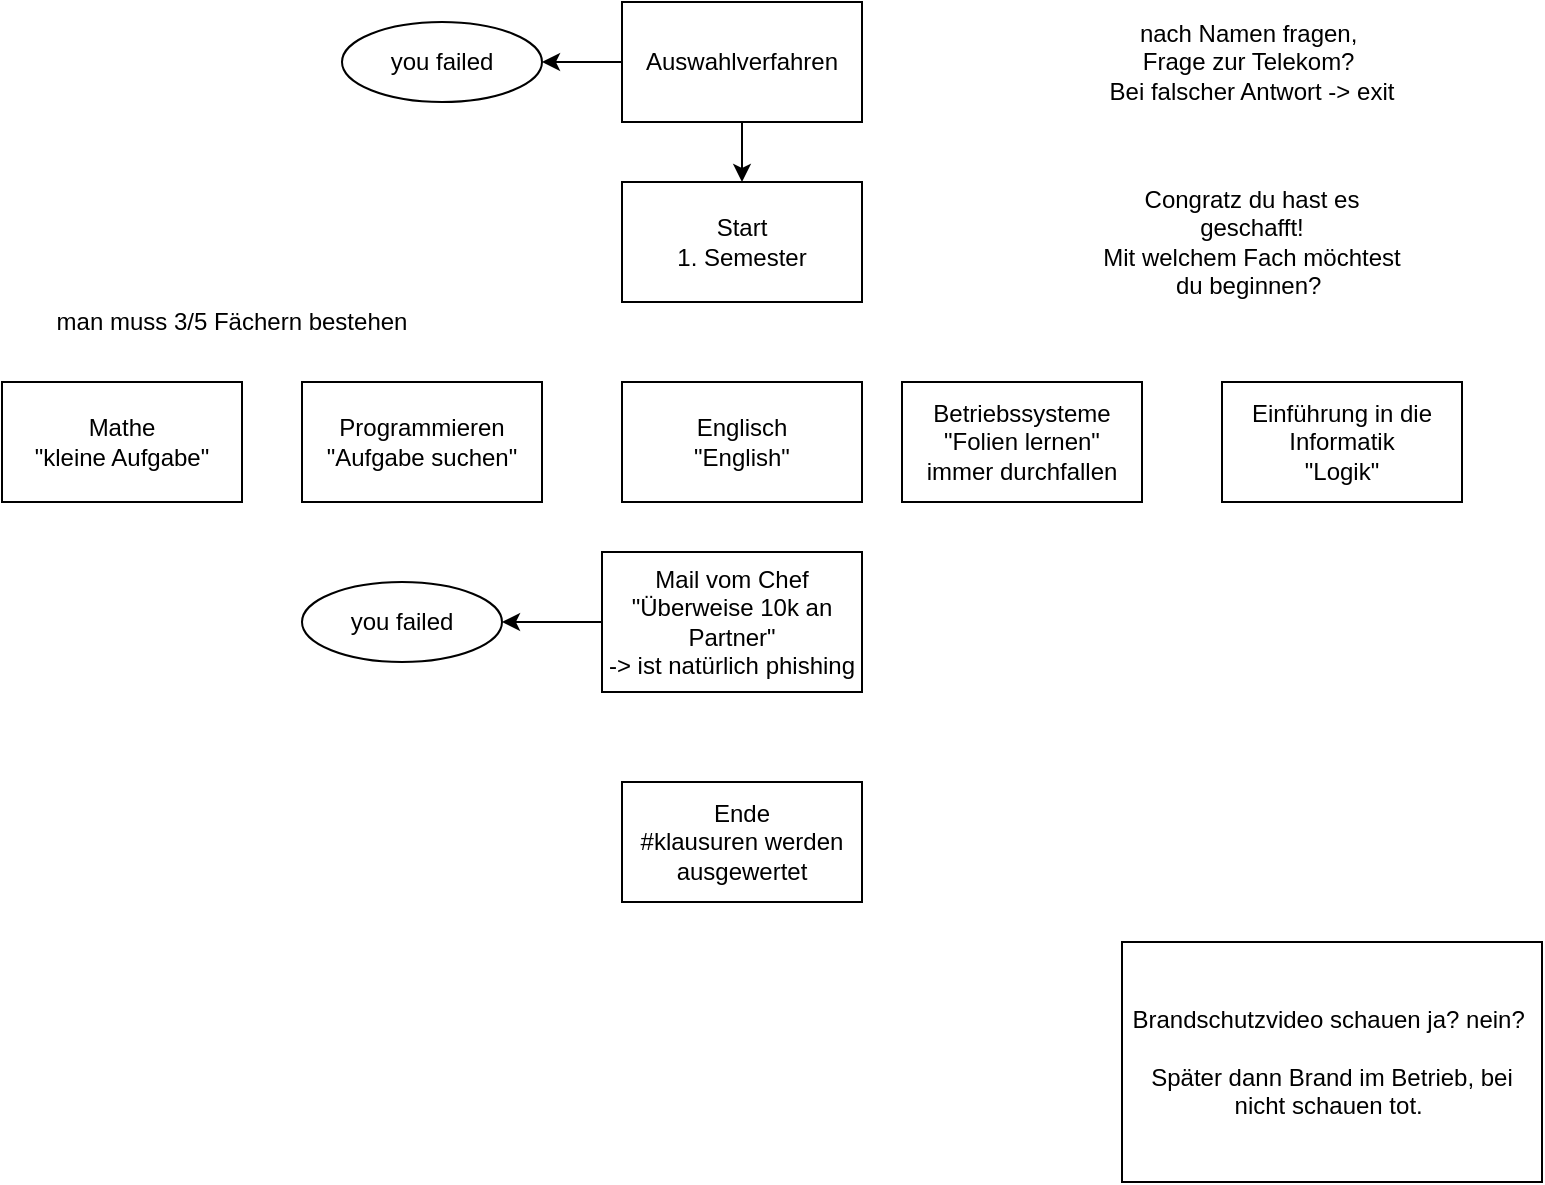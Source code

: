 <mxfile version="13.6.5">
    <diagram id="H2hzhIDWzzsjPJPkaelR" name="Page-1">
        <mxGraphModel dx="425" dy="544" grid="1" gridSize="10" guides="1" tooltips="1" connect="1" arrows="1" fold="1" page="1" pageScale="1" pageWidth="827" pageHeight="1169" math="0" shadow="0">
            <root>
                <mxCell id="0"/>
                <mxCell id="1" parent="0"/>
                <mxCell id="2" value="Start&lt;br&gt;1. Semester" style="rounded=0;whiteSpace=wrap;html=1;" parent="1" vertex="1">
                    <mxGeometry x="320" y="100" width="120" height="60" as="geometry"/>
                </mxCell>
                <mxCell id="5" value="" style="edgeStyle=orthogonalEdgeStyle;rounded=0;orthogonalLoop=1;jettySize=auto;html=1;" parent="1" source="4" target="2" edge="1">
                    <mxGeometry relative="1" as="geometry"/>
                </mxCell>
                <mxCell id="17" style="edgeStyle=orthogonalEdgeStyle;rounded=0;orthogonalLoop=1;jettySize=auto;html=1;exitX=0;exitY=0.5;exitDx=0;exitDy=0;entryX=1;entryY=0.5;entryDx=0;entryDy=0;" parent="1" source="4" target="16" edge="1">
                    <mxGeometry relative="1" as="geometry"/>
                </mxCell>
                <mxCell id="4" value="Auswahlverfahren" style="rounded=0;whiteSpace=wrap;html=1;" parent="1" vertex="1">
                    <mxGeometry x="320" y="10" width="120" height="60" as="geometry"/>
                </mxCell>
                <mxCell id="6" value="nach Namen fragen,&amp;nbsp;&lt;br&gt;Frage zur Telekom?&amp;nbsp;&lt;br&gt;Bei falscher Antwort -&amp;gt; exit" style="text;html=1;strokeColor=none;fillColor=none;align=center;verticalAlign=middle;whiteSpace=wrap;rounded=0;" parent="1" vertex="1">
                    <mxGeometry x="550" y="10" width="170" height="60" as="geometry"/>
                </mxCell>
                <mxCell id="7" value="Mathe&lt;br&gt;&quot;kleine Aufgabe&quot;" style="rounded=0;whiteSpace=wrap;html=1;" parent="1" vertex="1">
                    <mxGeometry x="10" y="200" width="120" height="60" as="geometry"/>
                </mxCell>
                <mxCell id="8" value="Programmieren&lt;br&gt;&quot;Aufgabe suchen&quot;" style="rounded=0;whiteSpace=wrap;html=1;" parent="1" vertex="1">
                    <mxGeometry x="160" y="200" width="120" height="60" as="geometry"/>
                </mxCell>
                <mxCell id="10" value="Congratz du hast es geschafft!&lt;br&gt;Mit welchem Fach möchtest du beginnen?&amp;nbsp;" style="text;html=1;strokeColor=none;fillColor=none;align=center;verticalAlign=middle;whiteSpace=wrap;rounded=0;" parent="1" vertex="1">
                    <mxGeometry x="555" y="120" width="160" height="20" as="geometry"/>
                </mxCell>
                <mxCell id="11" value="Englisch&lt;br&gt;&quot;English&quot;" style="rounded=0;whiteSpace=wrap;html=1;" parent="1" vertex="1">
                    <mxGeometry x="320" y="200" width="120" height="60" as="geometry"/>
                </mxCell>
                <mxCell id="12" value="Betriebssysteme&lt;br&gt;&quot;Folien lernen&quot;&lt;br&gt;immer durchfallen" style="rounded=0;whiteSpace=wrap;html=1;" parent="1" vertex="1">
                    <mxGeometry x="460" y="200" width="120" height="60" as="geometry"/>
                </mxCell>
                <mxCell id="13" value="man muss 3/5 Fächern bestehen" style="text;html=1;strokeColor=none;fillColor=none;align=center;verticalAlign=middle;whiteSpace=wrap;rounded=0;" parent="1" vertex="1">
                    <mxGeometry x="30" y="150" width="190" height="40" as="geometry"/>
                </mxCell>
                <mxCell id="14" value="Einführung in die Informatik&lt;br&gt;&quot;Logik&quot;" style="rounded=0;whiteSpace=wrap;html=1;" parent="1" vertex="1">
                    <mxGeometry x="620" y="200" width="120" height="60" as="geometry"/>
                </mxCell>
                <mxCell id="19" style="edgeStyle=orthogonalEdgeStyle;rounded=0;orthogonalLoop=1;jettySize=auto;html=1;exitX=0;exitY=0.5;exitDx=0;exitDy=0;entryX=1;entryY=0.5;entryDx=0;entryDy=0;" parent="1" source="15" target="18" edge="1">
                    <mxGeometry relative="1" as="geometry"/>
                </mxCell>
                <mxCell id="15" value="Mail vom Chef&lt;br&gt;&quot;Überweise 10k an Partner&quot;&lt;br&gt;-&amp;gt; ist natürlich phishing" style="rounded=0;whiteSpace=wrap;html=1;" parent="1" vertex="1">
                    <mxGeometry x="310" y="285" width="130" height="70" as="geometry"/>
                </mxCell>
                <mxCell id="16" value="you failed" style="ellipse;whiteSpace=wrap;html=1;" parent="1" vertex="1">
                    <mxGeometry x="180" y="20" width="100" height="40" as="geometry"/>
                </mxCell>
                <mxCell id="18" value="you failed" style="ellipse;whiteSpace=wrap;html=1;" parent="1" vertex="1">
                    <mxGeometry x="160" y="300" width="100" height="40" as="geometry"/>
                </mxCell>
                <mxCell id="20" value="Ende&lt;br&gt;#klausuren werden ausgewertet" style="rounded=0;whiteSpace=wrap;html=1;" parent="1" vertex="1">
                    <mxGeometry x="320" y="400" width="120" height="60" as="geometry"/>
                </mxCell>
                <mxCell id="22" value="Brandschutzvideo schauen ja? nein?&amp;nbsp;&lt;br&gt;&lt;br&gt;Später dann Brand im Betrieb, bei nicht schauen tot.&amp;nbsp;" style="rounded=0;whiteSpace=wrap;html=1;" parent="1" vertex="1">
                    <mxGeometry x="570" y="480" width="210" height="120" as="geometry"/>
                </mxCell>
            </root>
        </mxGraphModel>
    </diagram>
</mxfile>